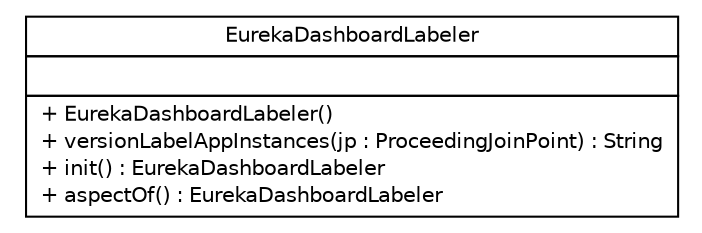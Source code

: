 #!/usr/local/bin/dot
#
# Class diagram 
# Generated by UMLGraph version R5_6-24-gf6e263 (http://www.umlgraph.org/)
#

digraph G {
	edge [fontname="Helvetica",fontsize=10,labelfontname="Helvetica",labelfontsize=10];
	node [fontname="Helvetica",fontsize=10,shape=plaintext];
	nodesep=0.25;
	ranksep=0.5;
	// cn.home1.cloud.netflix.eureka.server.EurekaDashboardLabeler
	c0 [label=<<table title="cn.home1.cloud.netflix.eureka.server.EurekaDashboardLabeler" border="0" cellborder="1" cellspacing="0" cellpadding="2" port="p" href="./EurekaDashboardLabeler.html">
		<tr><td><table border="0" cellspacing="0" cellpadding="1">
<tr><td align="center" balign="center"> EurekaDashboardLabeler </td></tr>
		</table></td></tr>
		<tr><td><table border="0" cellspacing="0" cellpadding="1">
<tr><td align="left" balign="left">  </td></tr>
		</table></td></tr>
		<tr><td><table border="0" cellspacing="0" cellpadding="1">
<tr><td align="left" balign="left"> + EurekaDashboardLabeler() </td></tr>
<tr><td align="left" balign="left"> + versionLabelAppInstances(jp : ProceedingJoinPoint) : String </td></tr>
<tr><td align="left" balign="left"> + init() : EurekaDashboardLabeler </td></tr>
<tr><td align="left" balign="left"> + aspectOf() : EurekaDashboardLabeler </td></tr>
		</table></td></tr>
		</table>>, URL="./EurekaDashboardLabeler.html", fontname="Helvetica", fontcolor="black", fontsize=10.0];
}

